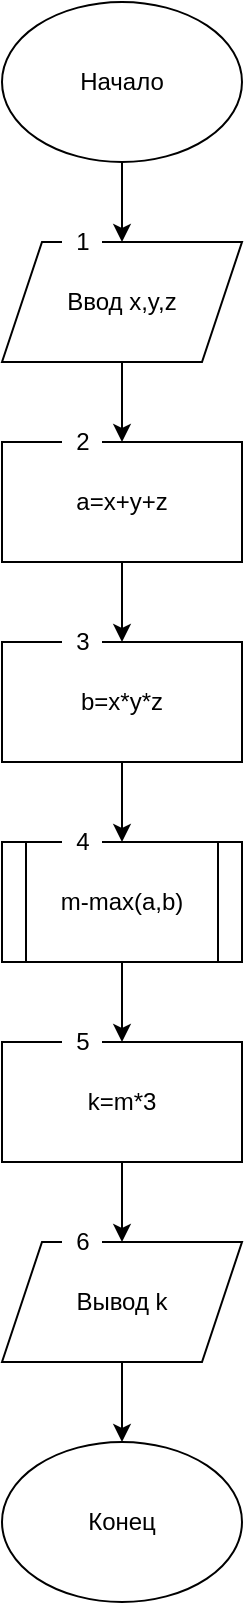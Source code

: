 <mxfile version="13.7.3" type="device"><diagram id="gVF8-3-d4tK2G2CSVlv_" name="Страница 1"><mxGraphModel dx="950" dy="454" grid="1" gridSize="10" guides="1" tooltips="1" connect="1" arrows="1" fold="1" page="1" pageScale="1" pageWidth="827" pageHeight="1169" math="0" shadow="0"><root><mxCell id="0"/><mxCell id="1" parent="0"/><mxCell id="Ygyw4YR_wsW7PEgopiQP-5" value="Ввод x,y,z" style="shape=parallelogram;perimeter=parallelogramPerimeter;whiteSpace=wrap;html=1;fixedSize=1;" parent="1" vertex="1"><mxGeometry x="350" y="170" width="120" height="60" as="geometry"/></mxCell><mxCell id="Ygyw4YR_wsW7PEgopiQP-6" value="" style="edgeStyle=orthogonalEdgeStyle;rounded=0;orthogonalLoop=1;jettySize=auto;html=1;" parent="1" source="Ygyw4YR_wsW7PEgopiQP-1" target="Ygyw4YR_wsW7PEgopiQP-5" edge="1"><mxGeometry relative="1" as="geometry"/></mxCell><mxCell id="Ygyw4YR_wsW7PEgopiQP-1" value="Начало" style="ellipse;whiteSpace=wrap;html=1;" parent="1" vertex="1"><mxGeometry x="350" y="50" width="120" height="80" as="geometry"/></mxCell><mxCell id="Ygyw4YR_wsW7PEgopiQP-10" value="" style="edgeStyle=orthogonalEdgeStyle;rounded=0;orthogonalLoop=1;jettySize=auto;html=1;" parent="1" source="Ygyw4YR_wsW7PEgopiQP-7" target="Ygyw4YR_wsW7PEgopiQP-8" edge="1"><mxGeometry relative="1" as="geometry"/></mxCell><mxCell id="Ygyw4YR_wsW7PEgopiQP-7" value="a=x+y+z" style="rounded=0;whiteSpace=wrap;html=1;" parent="1" vertex="1"><mxGeometry x="350" y="270" width="120" height="60" as="geometry"/></mxCell><mxCell id="Ygyw4YR_wsW7PEgopiQP-12" value="" style="edgeStyle=orthogonalEdgeStyle;rounded=0;orthogonalLoop=1;jettySize=auto;html=1;" parent="1" source="Ygyw4YR_wsW7PEgopiQP-8" target="Ygyw4YR_wsW7PEgopiQP-11" edge="1"><mxGeometry relative="1" as="geometry"/></mxCell><mxCell id="Ygyw4YR_wsW7PEgopiQP-8" value="b=x*y*z" style="rounded=0;whiteSpace=wrap;html=1;" parent="1" vertex="1"><mxGeometry x="350" y="370" width="120" height="60" as="geometry"/></mxCell><mxCell id="Ygyw4YR_wsW7PEgopiQP-9" style="edgeStyle=orthogonalEdgeStyle;rounded=0;orthogonalLoop=1;jettySize=auto;html=1;exitX=0.5;exitY=1;exitDx=0;exitDy=0;entryX=0.5;entryY=0;entryDx=0;entryDy=0;" parent="1" source="Ygyw4YR_wsW7PEgopiQP-5" target="Ygyw4YR_wsW7PEgopiQP-7" edge="1"><mxGeometry relative="1" as="geometry"/></mxCell><mxCell id="Ygyw4YR_wsW7PEgopiQP-14" value="" style="edgeStyle=orthogonalEdgeStyle;rounded=0;orthogonalLoop=1;jettySize=auto;html=1;" parent="1" source="Ygyw4YR_wsW7PEgopiQP-11" target="Ygyw4YR_wsW7PEgopiQP-13" edge="1"><mxGeometry relative="1" as="geometry"/></mxCell><mxCell id="Ygyw4YR_wsW7PEgopiQP-11" value="m-max(a,b)" style="shape=process;whiteSpace=wrap;html=1;backgroundOutline=1;" parent="1" vertex="1"><mxGeometry x="350" y="470" width="120" height="60" as="geometry"/></mxCell><mxCell id="Ygyw4YR_wsW7PEgopiQP-17" value="" style="edgeStyle=orthogonalEdgeStyle;rounded=0;orthogonalLoop=1;jettySize=auto;html=1;" parent="1" source="Ygyw4YR_wsW7PEgopiQP-13" target="Ygyw4YR_wsW7PEgopiQP-15" edge="1"><mxGeometry relative="1" as="geometry"/></mxCell><mxCell id="Ygyw4YR_wsW7PEgopiQP-13" value="k=m*3" style="whiteSpace=wrap;html=1;" parent="1" vertex="1"><mxGeometry x="350" y="570" width="120" height="60" as="geometry"/></mxCell><mxCell id="Ygyw4YR_wsW7PEgopiQP-18" value="" style="edgeStyle=orthogonalEdgeStyle;rounded=0;orthogonalLoop=1;jettySize=auto;html=1;" parent="1" source="Ygyw4YR_wsW7PEgopiQP-15" target="Ygyw4YR_wsW7PEgopiQP-16" edge="1"><mxGeometry relative="1" as="geometry"/></mxCell><mxCell id="Ygyw4YR_wsW7PEgopiQP-15" value="Вывод k" style="shape=parallelogram;perimeter=parallelogramPerimeter;whiteSpace=wrap;html=1;fixedSize=1;" parent="1" vertex="1"><mxGeometry x="350" y="670" width="120" height="60" as="geometry"/></mxCell><mxCell id="Ygyw4YR_wsW7PEgopiQP-16" value="Конец" style="ellipse;whiteSpace=wrap;html=1;" parent="1" vertex="1"><mxGeometry x="350" y="770" width="120" height="80" as="geometry"/></mxCell><mxCell id="J50nDhuIlU39OfVAOrMF-1" value="1" style="text;html=1;resizable=0;autosize=1;align=center;verticalAlign=middle;points=[];fillColor=#FFFFFF;strokeColor=none;rounded=0;" vertex="1" parent="1"><mxGeometry x="380" y="160" width="20" height="20" as="geometry"/></mxCell><mxCell id="J50nDhuIlU39OfVAOrMF-2" value="2&lt;span style=&quot;color: rgba(0 , 0 , 0 , 0) ; font-family: monospace ; font-size: 0px&quot;&gt;%3CmxGraphModel%3E%3Croot%3E%3CmxCell%20id%3D%220%22%2F%3E%3CmxCell%20id%3D%221%22%20parent%3D%220%22%2F%3E%3CmxCell%20id%3D%222%22%20value%3D%221%22%20style%3D%22text%3Bhtml%3D1%3Bresizable%3D0%3Bautosize%3D1%3Balign%3Dcenter%3BverticalAlign%3Dmiddle%3Bpoints%3D%5B%5D%3BfillColor%3D%23FFFFFF%3BstrokeColor%3Dnone%3Brounded%3D0%3B%22%20vertex%3D%221%22%20parent%3D%221%22%3E%3CmxGeometry%20x%3D%22380%22%20y%3D%22160%22%20width%3D%2220%22%20height%3D%2220%22%20as%3D%22geometry%22%2F%3E%3C%2FmxCell%3E%3C%2Froot%3E%3C%2FmxGraphModel%3E&lt;/span&gt;&lt;span style=&quot;color: rgba(0 , 0 , 0 , 0) ; font-family: monospace ; font-size: 0px&quot;&gt;%3CmxGraphModel%3E%3Croot%3E%3CmxCell%20id%3D%220%22%2F%3E%3CmxCell%20id%3D%221%22%20parent%3D%220%22%2F%3E%3CmxCell%20id%3D%222%22%20value%3D%221%22%20style%3D%22text%3Bhtml%3D1%3Bresizable%3D0%3Bautosize%3D1%3Balign%3Dcenter%3BverticalAlign%3Dmiddle%3Bpoints%3D%5B%5D%3BfillColor%3D%23FFFFFF%3BstrokeColor%3Dnone%3Brounded%3D0%3B%22%20vertex%3D%221%22%20parent%3D%221%22%3E%3CmxGeometry%20x%3D%22380%22%20y%3D%22160%22%20width%3D%2220%22%20height%3D%2220%22%20as%3D%22geometry%22%2F%3E%3C%2FmxCell%3E%3C%2Froot%3E%3C%2FmxGraphModel%3E&lt;/span&gt;" style="text;html=1;resizable=0;autosize=1;align=center;verticalAlign=middle;points=[];fillColor=#FFFFFF;strokeColor=none;rounded=0;" vertex="1" parent="1"><mxGeometry x="380" y="260" width="20" height="20" as="geometry"/></mxCell><mxCell id="J50nDhuIlU39OfVAOrMF-3" value="4" style="text;html=1;resizable=0;autosize=1;align=center;verticalAlign=middle;points=[];fillColor=#FFFFFF;strokeColor=none;rounded=0;" vertex="1" parent="1"><mxGeometry x="380" y="460" width="20" height="20" as="geometry"/></mxCell><mxCell id="J50nDhuIlU39OfVAOrMF-4" value="3" style="text;html=1;resizable=0;autosize=1;align=center;verticalAlign=middle;points=[];fillColor=#FFFFFF;strokeColor=none;rounded=0;" vertex="1" parent="1"><mxGeometry x="380" y="360" width="20" height="20" as="geometry"/></mxCell><mxCell id="J50nDhuIlU39OfVAOrMF-6" value="5" style="text;html=1;resizable=0;autosize=1;align=center;verticalAlign=middle;points=[];fillColor=#FFFFFF;strokeColor=none;rounded=0;" vertex="1" parent="1"><mxGeometry x="380" y="560" width="20" height="20" as="geometry"/></mxCell><mxCell id="J50nDhuIlU39OfVAOrMF-7" value="6" style="text;html=1;resizable=0;autosize=1;align=center;verticalAlign=middle;points=[];fillColor=#FFFFFF;strokeColor=none;rounded=0;" vertex="1" parent="1"><mxGeometry x="380" y="660" width="20" height="20" as="geometry"/></mxCell></root></mxGraphModel></diagram></mxfile>